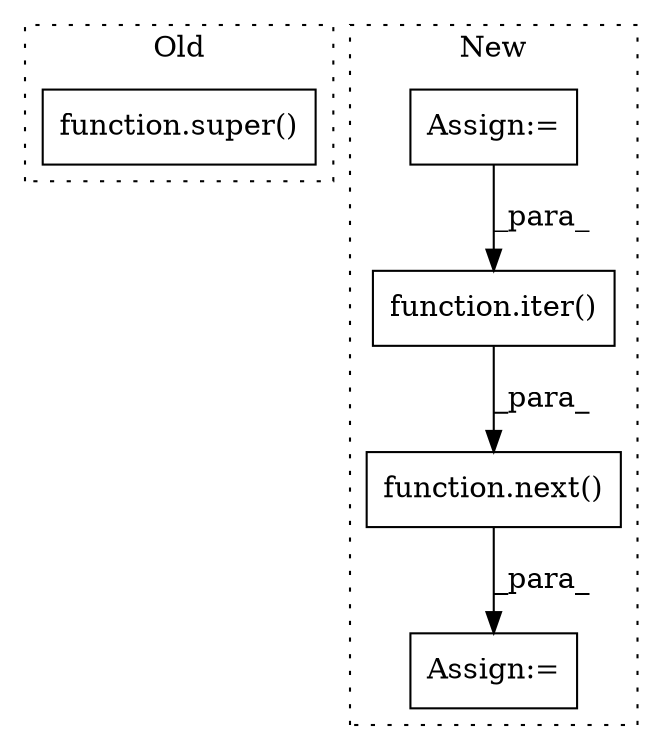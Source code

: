 digraph G {
subgraph cluster0 {
1 [label="function.super()" a="75" s="935,975" l="6,1" shape="box"];
label = "Old";
style="dotted";
}
subgraph cluster1 {
2 [label="function.iter()" a="75" s="1183,1195" l="5,1" shape="box"];
3 [label="function.next()" a="75" s="1178,1196" l="5,1" shape="box"];
4 [label="Assign:=" a="68" s="1325" l="3" shape="box"];
5 [label="Assign:=" a="68" s="1115" l="3" shape="box"];
label = "New";
style="dotted";
}
2 -> 3 [label="_para_"];
3 -> 4 [label="_para_"];
5 -> 2 [label="_para_"];
}